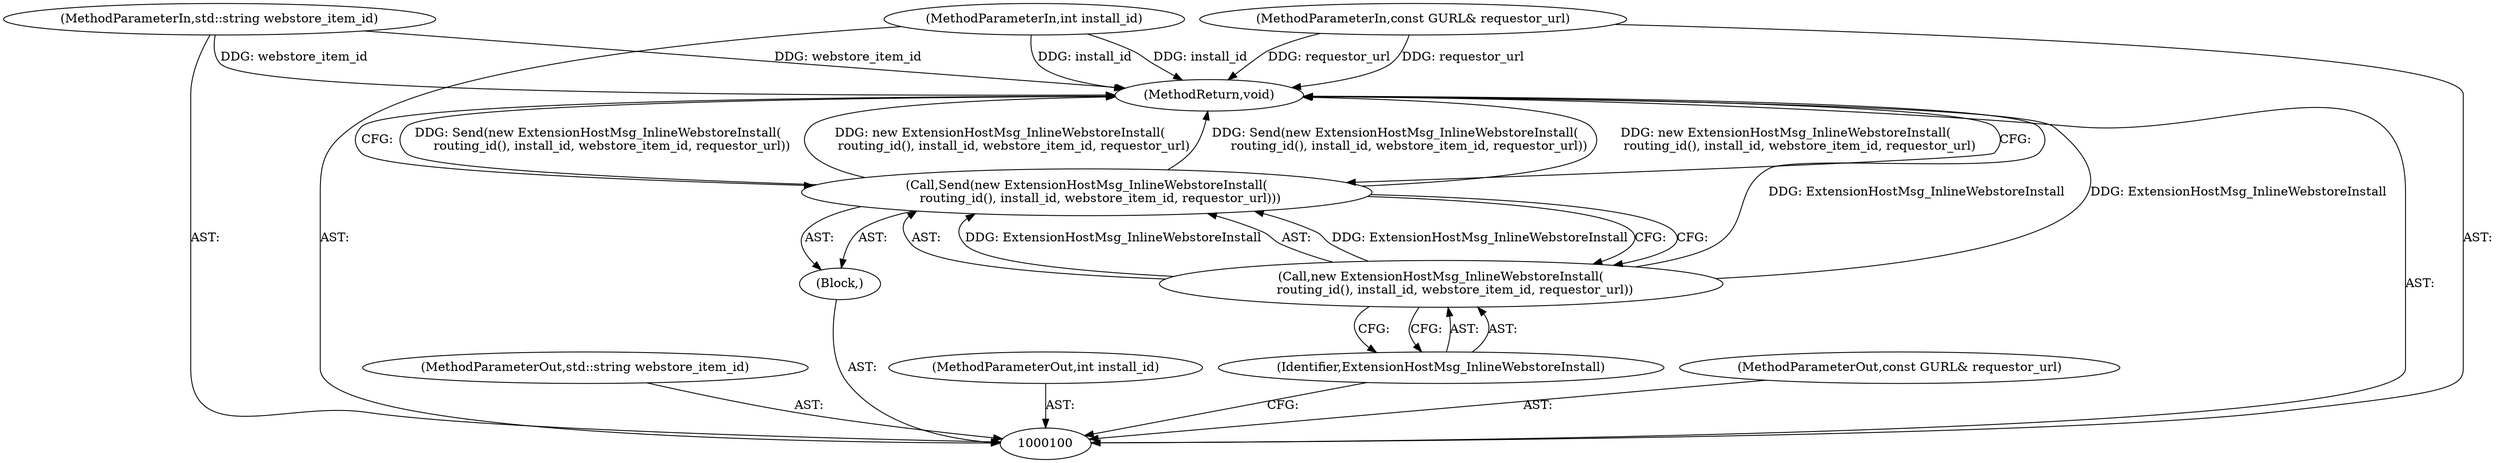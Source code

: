 digraph "0_Chrome_9d02cda7a634fbd6e53d98091f618057f0174387_2" {
"1000108" [label="(MethodReturn,void)"];
"1000102" [label="(MethodParameterIn,std::string webstore_item_id)"];
"1000124" [label="(MethodParameterOut,std::string webstore_item_id)"];
"1000101" [label="(MethodParameterIn,int install_id)"];
"1000123" [label="(MethodParameterOut,int install_id)"];
"1000103" [label="(MethodParameterIn,const GURL& requestor_url)"];
"1000125" [label="(MethodParameterOut,const GURL& requestor_url)"];
"1000104" [label="(Block,)"];
"1000107" [label="(Identifier,ExtensionHostMsg_InlineWebstoreInstall)"];
"1000105" [label="(Call,Send(new ExtensionHostMsg_InlineWebstoreInstall(\n       routing_id(), install_id, webstore_item_id, requestor_url)))"];
"1000106" [label="(Call,new ExtensionHostMsg_InlineWebstoreInstall(\n       routing_id(), install_id, webstore_item_id, requestor_url))"];
"1000108" -> "1000100"  [label="AST: "];
"1000108" -> "1000105"  [label="CFG: "];
"1000106" -> "1000108"  [label="DDG: ExtensionHostMsg_InlineWebstoreInstall"];
"1000105" -> "1000108"  [label="DDG: Send(new ExtensionHostMsg_InlineWebstoreInstall(\n       routing_id(), install_id, webstore_item_id, requestor_url))"];
"1000105" -> "1000108"  [label="DDG: new ExtensionHostMsg_InlineWebstoreInstall(\n       routing_id(), install_id, webstore_item_id, requestor_url)"];
"1000103" -> "1000108"  [label="DDG: requestor_url"];
"1000102" -> "1000108"  [label="DDG: webstore_item_id"];
"1000101" -> "1000108"  [label="DDG: install_id"];
"1000102" -> "1000100"  [label="AST: "];
"1000102" -> "1000108"  [label="DDG: webstore_item_id"];
"1000124" -> "1000100"  [label="AST: "];
"1000101" -> "1000100"  [label="AST: "];
"1000101" -> "1000108"  [label="DDG: install_id"];
"1000123" -> "1000100"  [label="AST: "];
"1000103" -> "1000100"  [label="AST: "];
"1000103" -> "1000108"  [label="DDG: requestor_url"];
"1000125" -> "1000100"  [label="AST: "];
"1000104" -> "1000100"  [label="AST: "];
"1000105" -> "1000104"  [label="AST: "];
"1000107" -> "1000106"  [label="AST: "];
"1000107" -> "1000100"  [label="CFG: "];
"1000106" -> "1000107"  [label="CFG: "];
"1000105" -> "1000104"  [label="AST: "];
"1000105" -> "1000106"  [label="CFG: "];
"1000106" -> "1000105"  [label="AST: "];
"1000108" -> "1000105"  [label="CFG: "];
"1000105" -> "1000108"  [label="DDG: Send(new ExtensionHostMsg_InlineWebstoreInstall(\n       routing_id(), install_id, webstore_item_id, requestor_url))"];
"1000105" -> "1000108"  [label="DDG: new ExtensionHostMsg_InlineWebstoreInstall(\n       routing_id(), install_id, webstore_item_id, requestor_url)"];
"1000106" -> "1000105"  [label="DDG: ExtensionHostMsg_InlineWebstoreInstall"];
"1000106" -> "1000105"  [label="AST: "];
"1000106" -> "1000107"  [label="CFG: "];
"1000107" -> "1000106"  [label="AST: "];
"1000105" -> "1000106"  [label="CFG: "];
"1000106" -> "1000108"  [label="DDG: ExtensionHostMsg_InlineWebstoreInstall"];
"1000106" -> "1000105"  [label="DDG: ExtensionHostMsg_InlineWebstoreInstall"];
}
